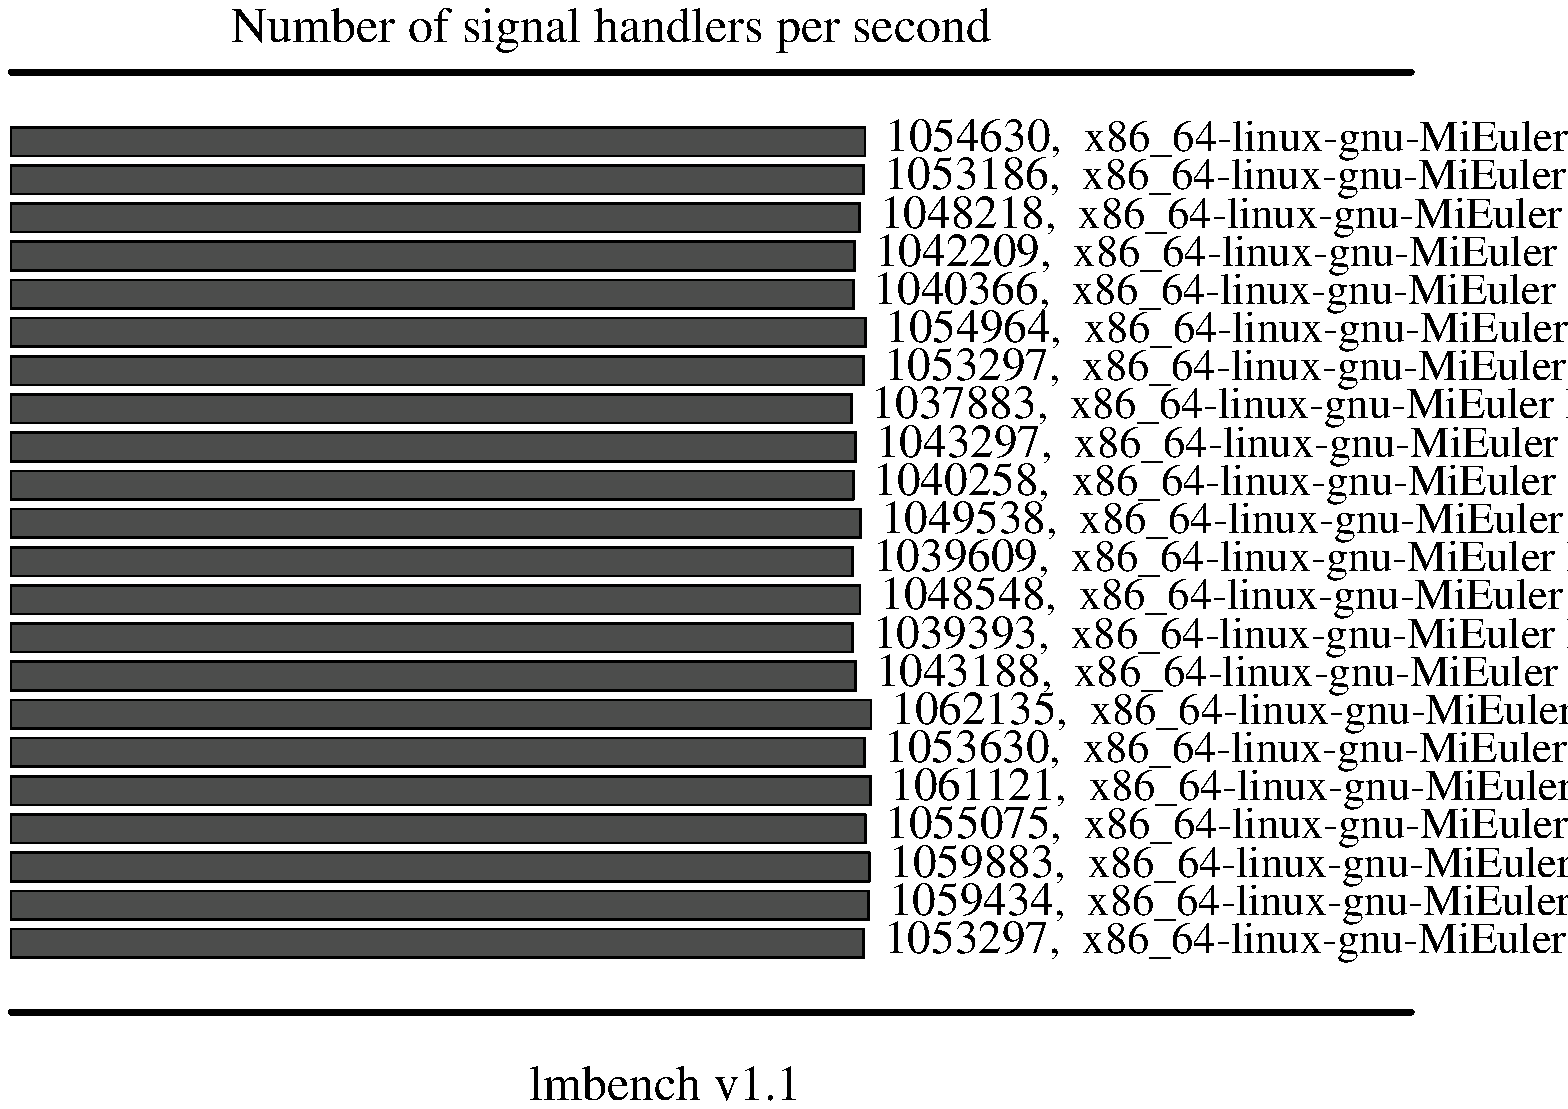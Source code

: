 .sp .75i
.po .23i
.ft R
.ps 16
.vs 21
.ce 100
\s+2Number of signal handlers per second\s0
.ce 0
.vs 
.PS
.ps 16
.vs 11
[
# Variables, tweek these.
	fillval = .12		# default fill value boxes
	xsize = 4.3		# width of the graph
	ysize = 4.2		# height of the graph
	n = 22
	boxpercent = 75 / 100
	gap = xsize / n * (1 - boxpercent)
	maxdata = 1062135
	yscale = ysize / maxdata
	xscale = xsize / maxdata

# Draw the graph borders 
	O:	box invis ht ysize wid xsize
boxht = ysize / n * boxpercent
box fill .7 wid 1054630 * xscale with .nw at O.nw - (0, gap /2 + 0 * (ysize/n))
"\s+11054630\s0,  x86_64-linux-gnu-MiEuler Linux 5.10.0,\  \s+10.9482\ usecs\s0" ljust at last box.e + .1,0
box fill .7 wid 1053186 * xscale with .nw at O.nw - (0, gap /2 + 1 * (ysize/n))
"\s+11053186\s0,  x86_64-linux-gnu-MiEuler Linux 5.10.0,\  \s+10.9495\ usecs\s0" ljust at last box.e + .1,0
box fill .7 wid 1048218 * xscale with .nw at O.nw - (0, gap /2 + 2 * (ysize/n))
"\s+11048218\s0,  x86_64-linux-gnu-MiEuler Linux 5.10.0KFENCE+,\  \s+10.9540\ usecs\s0" ljust at last box.e + .1,0
box fill .7 wid 1042209 * xscale with .nw at O.nw - (0, gap /2 + 3 * (ysize/n))
"\s+11042209\s0,  x86_64-linux-gnu-MiEuler Linux 5.10.0KFENCE+,\  \s+10.9595\ usecs\s0" ljust at last box.e + .1,0
box fill .7 wid 1040366 * xscale with .nw at O.nw - (0, gap /2 + 4 * (ysize/n))
"\s+11040366\s0,  x86_64-linux-gnu-MiEuler Linux 5.10.0KFENCE+,\  \s+10.9612\ usecs\s0" ljust at last box.e + .1,0
box fill .7 wid 1054964 * xscale with .nw at O.nw - (0, gap /2 + 5 * (ysize/n))
"\s+11054964\s0,  x86_64-linux-gnu-MiEuler Linux 5.10.0KFENCE+,\  \s+10.9479\ usecs\s0" ljust at last box.e + .1,0
box fill .7 wid 1053297 * xscale with .nw at O.nw - (0, gap /2 + 6 * (ysize/n))
"\s+11053297\s0,  x86_64-linux-gnu-MiEuler Linux 5.10.0KFENCE+,\  \s+10.9494\ usecs\s0" ljust at last box.e + .1,0
box fill .7 wid 1037883 * xscale with .nw at O.nw - (0, gap /2 + 7 * (ysize/n))
"\s+11037883\s0,  x86_64-linux-gnu-MiEuler Linux 5.10.0KFENCE+,\  \s+10.9635\ usecs\s0" ljust at last box.e + .1,0
box fill .7 wid 1043297 * xscale with .nw at O.nw - (0, gap /2 + 8 * (ysize/n))
"\s+11043297\s0,  x86_64-linux-gnu-MiEuler Linux 5.10.0KFENCE+,\  \s+10.9585\ usecs\s0" ljust at last box.e + .1,0
box fill .7 wid 1040258 * xscale with .nw at O.nw - (0, gap /2 + 9 * (ysize/n))
"\s+11040258\s0,  x86_64-linux-gnu-MiEuler Linux 5.10.0KFENCE+,\  \s+10.9613\ usecs\s0" ljust at last box.e + .1,0
box fill .7 wid 1049538 * xscale with .nw at O.nw - (0, gap /2 + 10 * (ysize/n))
"\s+11049538\s0,  x86_64-linux-gnu-MiEuler Linux 5.10.0KFENCE+,\  \s+10.9528\ usecs\s0" ljust at last box.e + .1,0
box fill .7 wid 1039609 * xscale with .nw at O.nw - (0, gap /2 + 11 * (ysize/n))
"\s+11039609\s0,  x86_64-linux-gnu-MiEuler Linux 5.10.0KFENCE+,\  \s+10.9619\ usecs\s0" ljust at last box.e + .1,0
box fill .7 wid 1048548 * xscale with .nw at O.nw - (0, gap /2 + 12 * (ysize/n))
"\s+11048548\s0,  x86_64-linux-gnu-MiEuler Linux 5.10.0,\  \s+10.9537\ usecs\s0" ljust at last box.e + .1,0
box fill .7 wid 1039393 * xscale with .nw at O.nw - (0, gap /2 + 13 * (ysize/n))
"\s+11039393\s0,  x86_64-linux-gnu-MiEuler Linux 5.10.0KFENCE+,\  \s+10.9621\ usecs\s0" ljust at last box.e + .1,0
box fill .7 wid 1043188 * xscale with .nw at O.nw - (0, gap /2 + 14 * (ysize/n))
"\s+11043188\s0,  x86_64-linux-gnu-MiEuler Linux 5.10.0KFENCE+,\  \s+10.9586\ usecs\s0" ljust at last box.e + .1,0
box fill .7 wid 1062135 * xscale with .nw at O.nw - (0, gap /2 + 15 * (ysize/n))
"\s+11062135\s0,  x86_64-linux-gnu-MiEuler Linux 5.10.0,\  \s+10.9415\ usecs\s0" ljust at last box.e + .1,0
box fill .7 wid 1053630 * xscale with .nw at O.nw - (0, gap /2 + 16 * (ysize/n))
"\s+11053630\s0,  x86_64-linux-gnu-MiEuler Linux 5.10.0,\  \s+10.9491\ usecs\s0" ljust at last box.e + .1,0
box fill .7 wid 1061121 * xscale with .nw at O.nw - (0, gap /2 + 17 * (ysize/n))
"\s+11061121\s0,  x86_64-linux-gnu-MiEuler Linux 5.10.0,\  \s+10.9424\ usecs\s0" ljust at last box.e + .1,0
box fill .7 wid 1055075 * xscale with .nw at O.nw - (0, gap /2 + 18 * (ysize/n))
"\s+11055075\s0,  x86_64-linux-gnu-MiEuler Linux 5.10.0,\  \s+10.9478\ usecs\s0" ljust at last box.e + .1,0
box fill .7 wid 1059883 * xscale with .nw at O.nw - (0, gap /2 + 19 * (ysize/n))
"\s+11059883\s0,  x86_64-linux-gnu-MiEuler Linux 5.10.0,\  \s+10.9435\ usecs\s0" ljust at last box.e + .1,0
box fill .7 wid 1059434 * xscale with .nw at O.nw - (0, gap /2 + 20 * (ysize/n))
"\s+11059434\s0,  x86_64-linux-gnu-MiEuler Linux 5.10.0,\  \s+10.9439\ usecs\s0" ljust at last box.e + .1,0
box fill .7 wid 1053297 * xscale with .nw at O.nw - (0, gap /2 + 21 * (ysize/n))
"\s+11053297\s0,  x86_64-linux-gnu-MiEuler Linux 5.10.0,\  \s+10.9494\ usecs\s0" ljust at last box.e + .1,0
]
box invis wid last [].wid + .5 ht last [].ht + .5 with .nw at last [].nw + (-.25, .25)
move to last [].nw + 0,.25
line thick 2 right 7
move to last [].sw - 0,.25
line thick 2 right 7
.PE
.ft
.ps
.vs
.po
.po .5i
.ft R
.ps 16
.vs 21
.sp .5
.ce 100
\s+2lmbench v1.1\s0
.po
.ft
.ps
.vs
.ce 0
